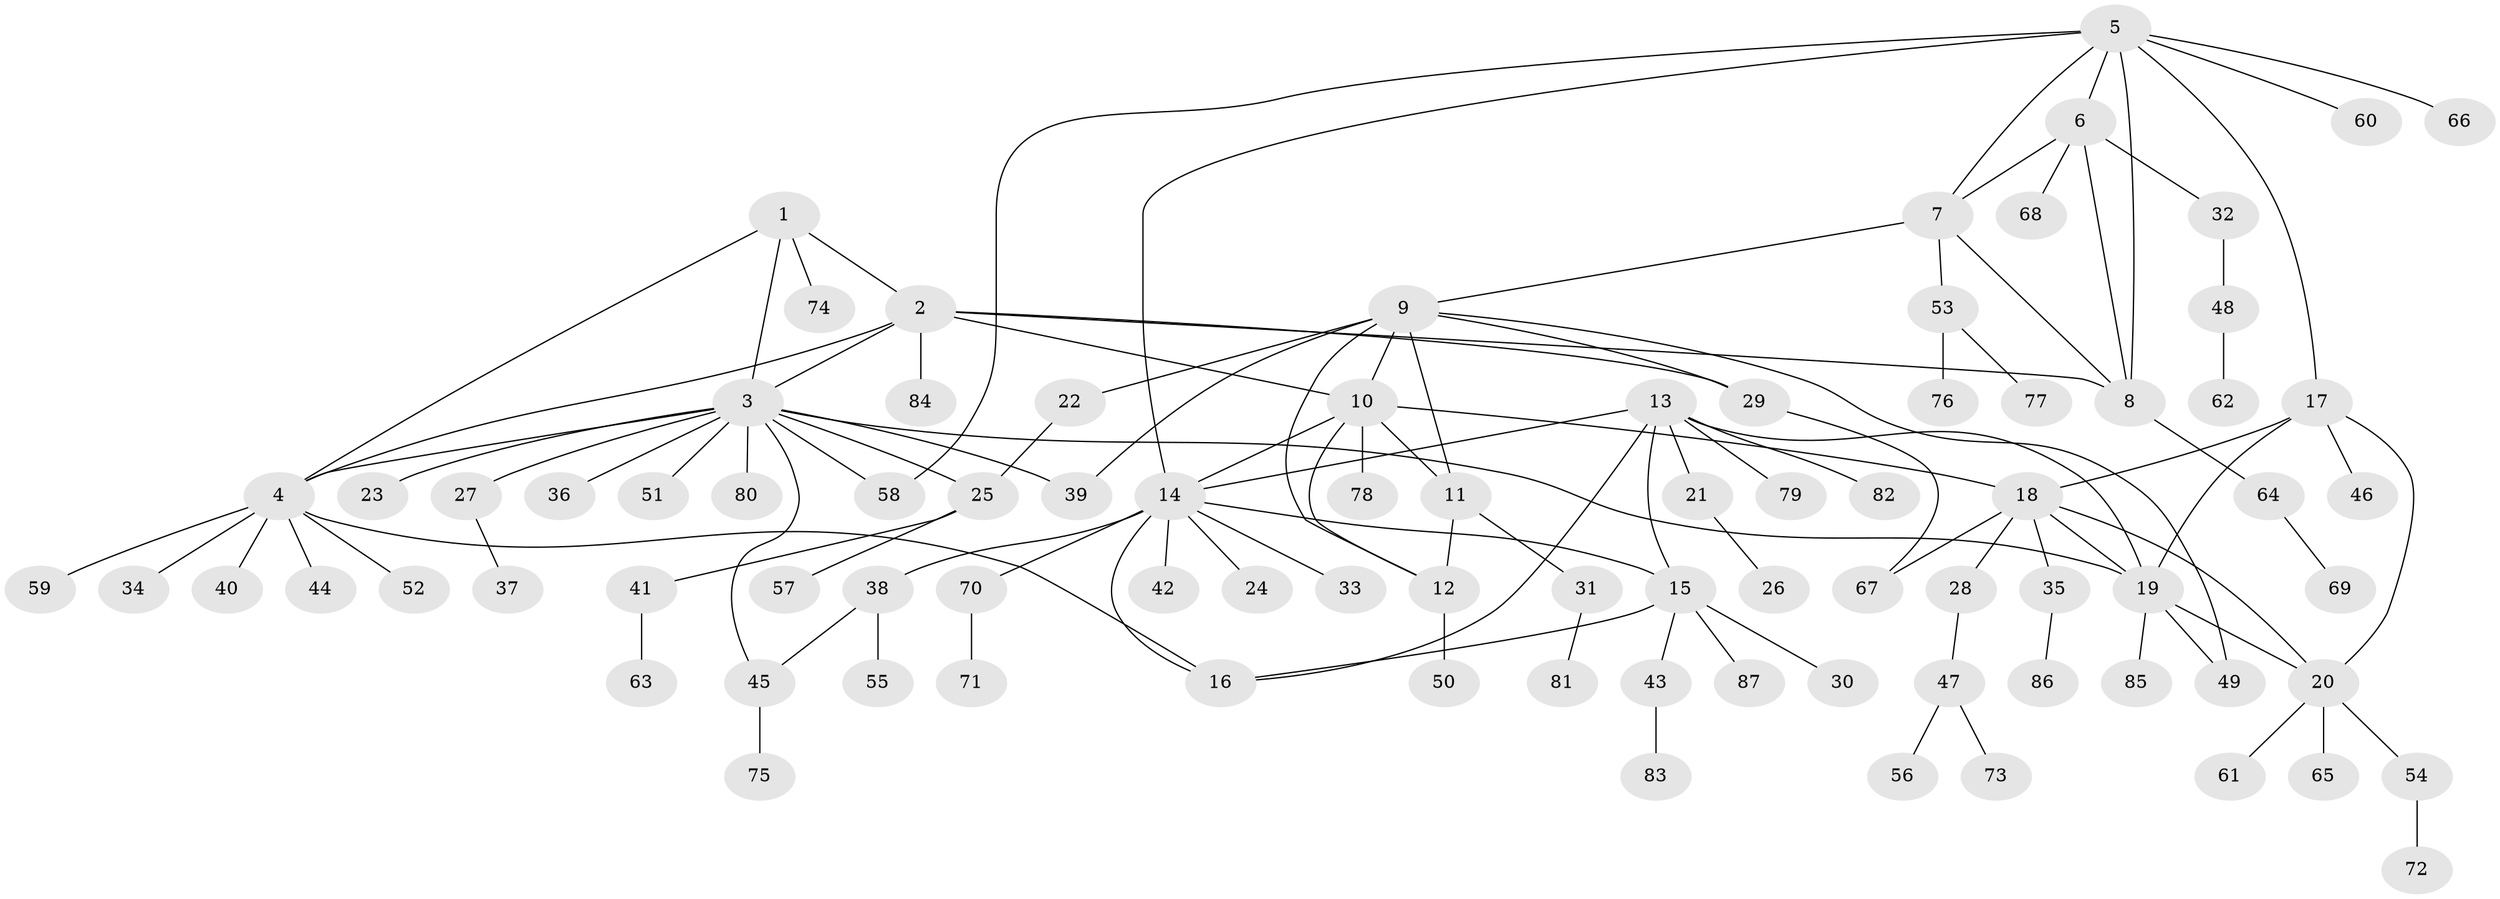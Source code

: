 // coarse degree distribution, {5: 0.10714285714285714, 3: 0.10714285714285714, 8: 0.07142857142857142, 6: 0.07142857142857142, 7: 0.03571428571428571, 4: 0.14285714285714285, 1: 0.39285714285714285, 2: 0.07142857142857142}
// Generated by graph-tools (version 1.1) at 2025/52/03/04/25 22:52:36]
// undirected, 87 vertices, 114 edges
graph export_dot {
  node [color=gray90,style=filled];
  1;
  2;
  3;
  4;
  5;
  6;
  7;
  8;
  9;
  10;
  11;
  12;
  13;
  14;
  15;
  16;
  17;
  18;
  19;
  20;
  21;
  22;
  23;
  24;
  25;
  26;
  27;
  28;
  29;
  30;
  31;
  32;
  33;
  34;
  35;
  36;
  37;
  38;
  39;
  40;
  41;
  42;
  43;
  44;
  45;
  46;
  47;
  48;
  49;
  50;
  51;
  52;
  53;
  54;
  55;
  56;
  57;
  58;
  59;
  60;
  61;
  62;
  63;
  64;
  65;
  66;
  67;
  68;
  69;
  70;
  71;
  72;
  73;
  74;
  75;
  76;
  77;
  78;
  79;
  80;
  81;
  82;
  83;
  84;
  85;
  86;
  87;
  1 -- 2;
  1 -- 3;
  1 -- 4;
  1 -- 74;
  2 -- 3;
  2 -- 4;
  2 -- 8;
  2 -- 10;
  2 -- 29;
  2 -- 84;
  3 -- 4;
  3 -- 19;
  3 -- 23;
  3 -- 25;
  3 -- 27;
  3 -- 36;
  3 -- 39;
  3 -- 45;
  3 -- 51;
  3 -- 58;
  3 -- 80;
  4 -- 16;
  4 -- 34;
  4 -- 40;
  4 -- 44;
  4 -- 52;
  4 -- 59;
  5 -- 6;
  5 -- 7;
  5 -- 8;
  5 -- 14;
  5 -- 17;
  5 -- 58;
  5 -- 60;
  5 -- 66;
  6 -- 7;
  6 -- 8;
  6 -- 32;
  6 -- 68;
  7 -- 8;
  7 -- 9;
  7 -- 53;
  8 -- 64;
  9 -- 10;
  9 -- 11;
  9 -- 12;
  9 -- 22;
  9 -- 29;
  9 -- 39;
  9 -- 49;
  10 -- 11;
  10 -- 12;
  10 -- 14;
  10 -- 18;
  10 -- 78;
  11 -- 12;
  11 -- 31;
  12 -- 50;
  13 -- 14;
  13 -- 15;
  13 -- 16;
  13 -- 19;
  13 -- 21;
  13 -- 79;
  13 -- 82;
  14 -- 15;
  14 -- 16;
  14 -- 24;
  14 -- 33;
  14 -- 38;
  14 -- 42;
  14 -- 70;
  15 -- 16;
  15 -- 30;
  15 -- 43;
  15 -- 87;
  17 -- 18;
  17 -- 19;
  17 -- 20;
  17 -- 46;
  18 -- 19;
  18 -- 20;
  18 -- 28;
  18 -- 35;
  18 -- 67;
  19 -- 20;
  19 -- 49;
  19 -- 85;
  20 -- 54;
  20 -- 61;
  20 -- 65;
  21 -- 26;
  22 -- 25;
  25 -- 41;
  25 -- 57;
  27 -- 37;
  28 -- 47;
  29 -- 67;
  31 -- 81;
  32 -- 48;
  35 -- 86;
  38 -- 45;
  38 -- 55;
  41 -- 63;
  43 -- 83;
  45 -- 75;
  47 -- 56;
  47 -- 73;
  48 -- 62;
  53 -- 76;
  53 -- 77;
  54 -- 72;
  64 -- 69;
  70 -- 71;
}
